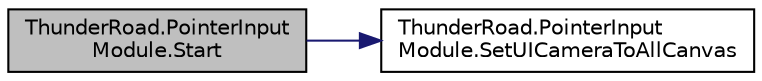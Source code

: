 digraph "ThunderRoad.PointerInputModule.Start"
{
 // LATEX_PDF_SIZE
  edge [fontname="Helvetica",fontsize="10",labelfontname="Helvetica",labelfontsize="10"];
  node [fontname="Helvetica",fontsize="10",shape=record];
  rankdir="LR";
  Node1 [label="ThunderRoad.PointerInput\lModule.Start",height=0.2,width=0.4,color="black", fillcolor="grey75", style="filled", fontcolor="black",tooltip="Starts this instance."];
  Node1 -> Node2 [color="midnightblue",fontsize="10",style="solid",fontname="Helvetica"];
  Node2 [label="ThunderRoad.PointerInput\lModule.SetUICameraToAllCanvas",height=0.2,width=0.4,color="black", fillcolor="white", style="filled",URL="$class_thunder_road_1_1_pointer_input_module.html#a80679abe09a69692e33fe869bb746d0f",tooltip="Sets the UI camera to all canvas."];
}
